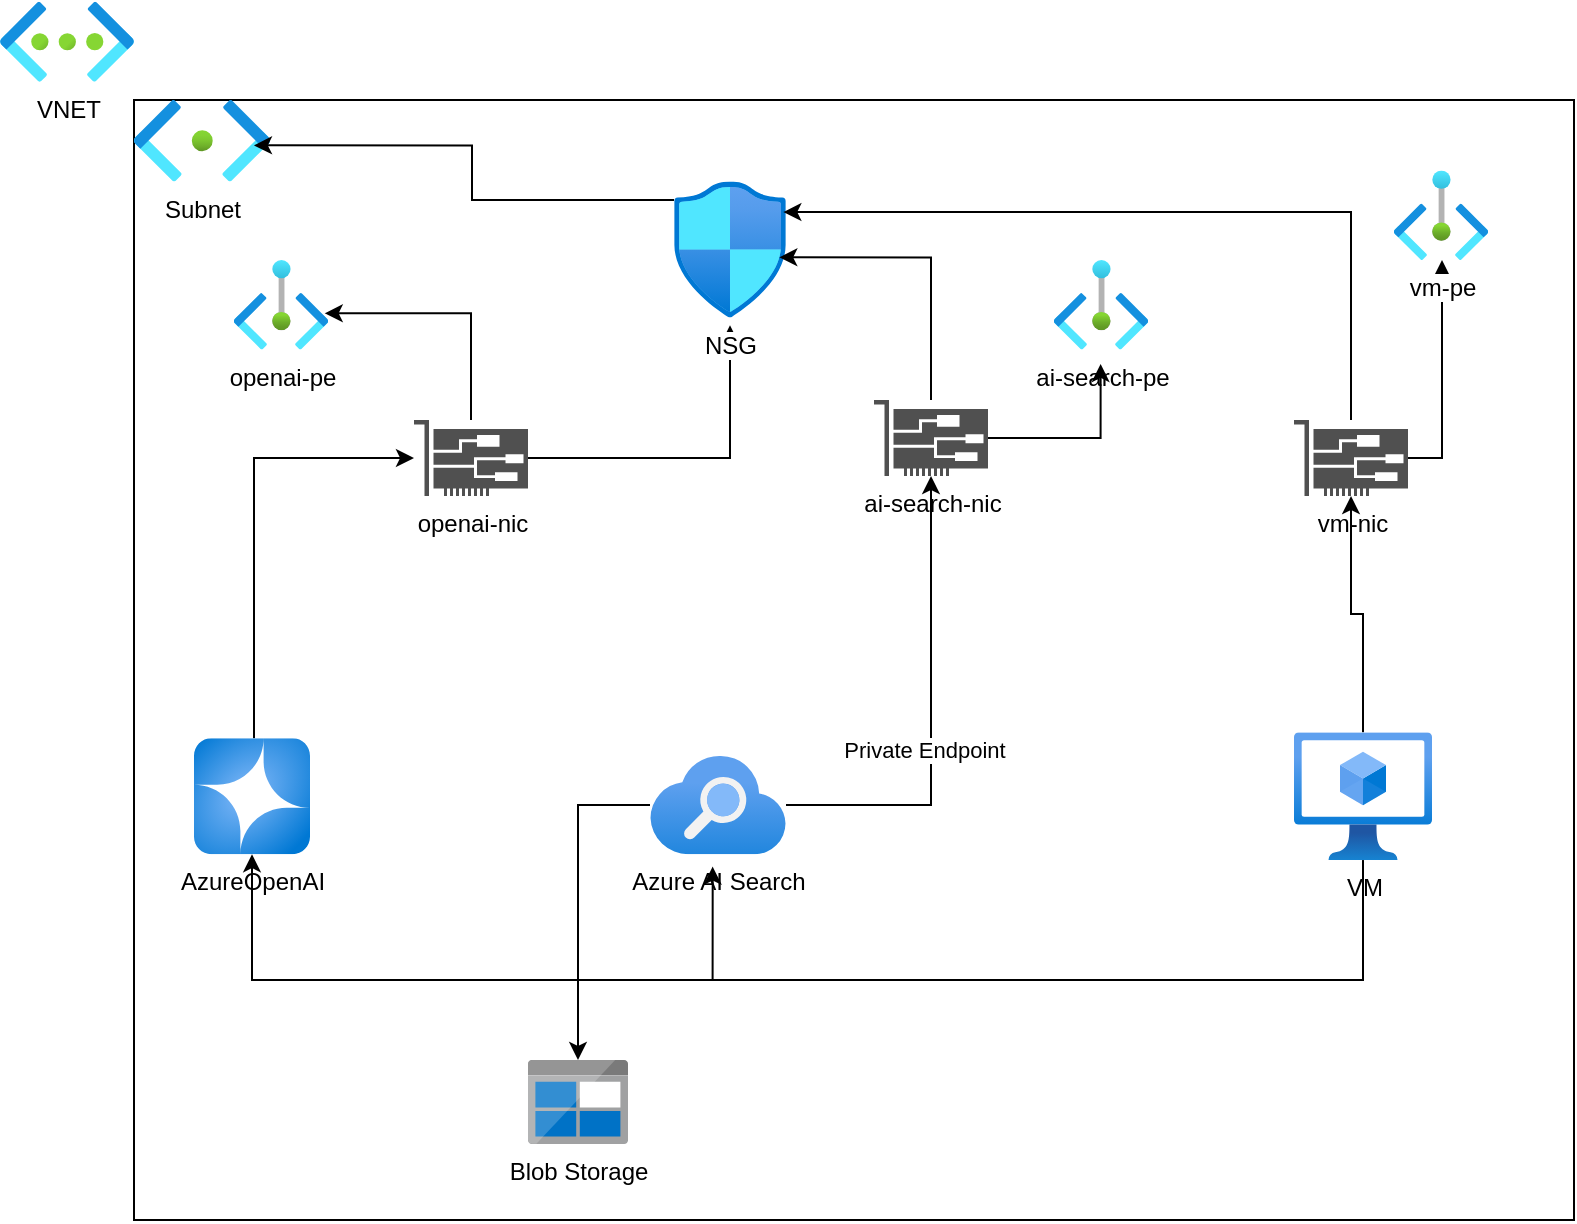 <mxfile version="24.7.8">
  <diagram name="Page-1" id="pNB6YTPHygIQqV_gcMet">
    <mxGraphModel dx="1591" dy="734" grid="1" gridSize="10" guides="1" tooltips="1" connect="1" arrows="1" fold="1" page="1" pageScale="1" pageWidth="850" pageHeight="1100" math="0" shadow="0">
      <root>
        <mxCell id="0" />
        <mxCell id="1" parent="0" />
        <mxCell id="n0TxCWr0rLMN9Z2DF69--9" value="" style="rounded=0;whiteSpace=wrap;html=1;" parent="1" vertex="1">
          <mxGeometry x="90" y="80" width="720" height="560" as="geometry" />
        </mxCell>
        <mxCell id="n0TxCWr0rLMN9Z2DF69--18" style="edgeStyle=orthogonalEdgeStyle;rounded=0;orthogonalLoop=1;jettySize=auto;html=1;" parent="1" source="n0TxCWr0rLMN9Z2DF69--1" target="n0TxCWr0rLMN9Z2DF69--15" edge="1">
          <mxGeometry relative="1" as="geometry">
            <Array as="points">
              <mxPoint x="150" y="259" />
            </Array>
          </mxGeometry>
        </mxCell>
        <mxCell id="n0TxCWr0rLMN9Z2DF69--1" value="AzureOpenAI" style="image;aspect=fixed;html=1;points=[];align=center;fontSize=12;image=img/lib/azure2/ai_machine_learning/Azure_OpenAI.svg;" parent="1" vertex="1">
          <mxGeometry x="120" y="399.12" width="58" height="58" as="geometry" />
        </mxCell>
        <mxCell id="n0TxCWr0rLMN9Z2DF69--11" style="edgeStyle=orthogonalEdgeStyle;rounded=0;orthogonalLoop=1;jettySize=auto;html=1;" parent="1" source="n0TxCWr0rLMN9Z2DF69--3" target="n0TxCWr0rLMN9Z2DF69--23" edge="1">
          <mxGeometry relative="1" as="geometry" />
        </mxCell>
        <mxCell id="n0TxCWr0rLMN9Z2DF69--12" value="Private Endpoint" style="edgeLabel;html=1;align=center;verticalAlign=middle;resizable=0;points=[];" parent="n0TxCWr0rLMN9Z2DF69--11" vertex="1" connectable="0">
          <mxGeometry x="-0.15" y="4" relative="1" as="geometry">
            <mxPoint as="offset" />
          </mxGeometry>
        </mxCell>
        <mxCell id="aamb5PKyJX-y6ZS0TPWX-3" style="edgeStyle=orthogonalEdgeStyle;rounded=0;orthogonalLoop=1;jettySize=auto;html=1;" edge="1" parent="1" source="n0TxCWr0rLMN9Z2DF69--3" target="aamb5PKyJX-y6ZS0TPWX-1">
          <mxGeometry relative="1" as="geometry" />
        </mxCell>
        <mxCell id="n0TxCWr0rLMN9Z2DF69--3" value="Azure AI Search&lt;div&gt;&lt;br&gt;&lt;/div&gt;" style="image;aspect=fixed;html=1;points=[];align=center;fontSize=12;image=img/lib/azure2/app_services/Search_Services.svg;" parent="1" vertex="1">
          <mxGeometry x="348" y="408" width="68" height="49.12" as="geometry" />
        </mxCell>
        <mxCell id="n0TxCWr0rLMN9Z2DF69--5" value="VNET" style="image;aspect=fixed;html=1;points=[];align=center;fontSize=12;image=img/lib/azure2/networking/Virtual_Networks.svg;" parent="1" vertex="1">
          <mxGeometry x="23" y="30.88" width="67" height="40" as="geometry" />
        </mxCell>
        <mxCell id="n0TxCWr0rLMN9Z2DF69--6" value="Subnet" style="image;aspect=fixed;html=1;points=[];align=center;fontSize=12;image=img/lib/azure2/networking/Subnet.svg;" parent="1" vertex="1">
          <mxGeometry x="90" y="80" width="68" height="40.72" as="geometry" />
        </mxCell>
        <mxCell id="n0TxCWr0rLMN9Z2DF69--13" style="edgeStyle=orthogonalEdgeStyle;rounded=0;orthogonalLoop=1;jettySize=auto;html=1;entryX=0.5;entryY=1.058;entryDx=0;entryDy=0;entryPerimeter=0;" parent="1" source="n0TxCWr0rLMN9Z2DF69--15" target="n0TxCWr0rLMN9Z2DF69--19" edge="1">
          <mxGeometry relative="1" as="geometry" />
        </mxCell>
        <mxCell id="n0TxCWr0rLMN9Z2DF69--15" value="openai-nic" style="sketch=0;pointerEvents=1;shadow=0;dashed=0;html=1;strokeColor=none;fillColor=#505050;labelPosition=center;verticalLabelPosition=bottom;verticalAlign=top;outlineConnect=0;align=center;shape=mxgraph.office.devices.nic;" parent="1" vertex="1">
          <mxGeometry x="230" y="240" width="57" height="38" as="geometry" />
        </mxCell>
        <mxCell id="n0TxCWr0rLMN9Z2DF69--19" value="NSG" style="image;aspect=fixed;html=1;points=[];align=center;fontSize=12;image=img/lib/azure2/networking/Network_Security_Groups.svg;" parent="1" vertex="1">
          <mxGeometry x="360" y="120.72" width="56.0" height="68" as="geometry" />
        </mxCell>
        <mxCell id="n0TxCWr0rLMN9Z2DF69--22" style="edgeStyle=orthogonalEdgeStyle;rounded=0;orthogonalLoop=1;jettySize=auto;html=1;entryX=0.882;entryY=0.557;entryDx=0;entryDy=0;entryPerimeter=0;" parent="1" source="n0TxCWr0rLMN9Z2DF69--19" target="n0TxCWr0rLMN9Z2DF69--6" edge="1">
          <mxGeometry relative="1" as="geometry">
            <Array as="points">
              <mxPoint x="259" y="130" />
              <mxPoint x="259" y="103" />
            </Array>
          </mxGeometry>
        </mxCell>
        <mxCell id="n0TxCWr0rLMN9Z2DF69--23" value="ai-search-nic" style="sketch=0;pointerEvents=1;shadow=0;dashed=0;html=1;strokeColor=none;fillColor=#505050;labelPosition=center;verticalLabelPosition=bottom;verticalAlign=top;outlineConnect=0;align=center;shape=mxgraph.office.devices.nic;" parent="1" vertex="1">
          <mxGeometry x="460" y="230" width="57" height="38" as="geometry" />
        </mxCell>
        <mxCell id="n0TxCWr0rLMN9Z2DF69--24" style="edgeStyle=orthogonalEdgeStyle;rounded=0;orthogonalLoop=1;jettySize=auto;html=1;entryX=0.94;entryY=0.558;entryDx=0;entryDy=0;entryPerimeter=0;" parent="1" source="n0TxCWr0rLMN9Z2DF69--23" target="n0TxCWr0rLMN9Z2DF69--19" edge="1">
          <mxGeometry relative="1" as="geometry">
            <Array as="points">
              <mxPoint x="489" y="159" />
            </Array>
          </mxGeometry>
        </mxCell>
        <mxCell id="n0TxCWr0rLMN9Z2DF69--27" value="openai-pe" style="image;aspect=fixed;html=1;points=[];align=center;fontSize=12;image=img/lib/azure2/other/Private_Endpoints.svg;" parent="1" vertex="1">
          <mxGeometry x="140" y="160.0" width="47" height="44.71" as="geometry" />
        </mxCell>
        <mxCell id="n0TxCWr0rLMN9Z2DF69--29" style="edgeStyle=orthogonalEdgeStyle;rounded=0;orthogonalLoop=1;jettySize=auto;html=1;entryX=0.965;entryY=0.596;entryDx=0;entryDy=0;entryPerimeter=0;" parent="1" source="n0TxCWr0rLMN9Z2DF69--15" target="n0TxCWr0rLMN9Z2DF69--27" edge="1">
          <mxGeometry relative="1" as="geometry">
            <Array as="points">
              <mxPoint x="259" y="187" />
            </Array>
          </mxGeometry>
        </mxCell>
        <mxCell id="n0TxCWr0rLMN9Z2DF69--30" value="ai-search-pe" style="image;aspect=fixed;html=1;points=[];align=center;fontSize=12;image=img/lib/azure2/other/Private_Endpoints.svg;" parent="1" vertex="1">
          <mxGeometry x="550" y="160.0" width="47" height="44.71" as="geometry" />
        </mxCell>
        <mxCell id="n0TxCWr0rLMN9Z2DF69--31" style="edgeStyle=orthogonalEdgeStyle;rounded=0;orthogonalLoop=1;jettySize=auto;html=1;entryX=0.496;entryY=1.163;entryDx=0;entryDy=0;entryPerimeter=0;" parent="1" source="n0TxCWr0rLMN9Z2DF69--23" target="n0TxCWr0rLMN9Z2DF69--30" edge="1">
          <mxGeometry relative="1" as="geometry" />
        </mxCell>
        <mxCell id="n0TxCWr0rLMN9Z2DF69--35" style="edgeStyle=orthogonalEdgeStyle;rounded=0;orthogonalLoop=1;jettySize=auto;html=1;" parent="1" source="n0TxCWr0rLMN9Z2DF69--32" target="n0TxCWr0rLMN9Z2DF69--33" edge="1">
          <mxGeometry relative="1" as="geometry" />
        </mxCell>
        <mxCell id="1RJ5qc3_6vTALoHgXvLh-2" style="edgeStyle=orthogonalEdgeStyle;rounded=0;orthogonalLoop=1;jettySize=auto;html=1;" parent="1" source="n0TxCWr0rLMN9Z2DF69--32" target="n0TxCWr0rLMN9Z2DF69--1" edge="1">
          <mxGeometry relative="1" as="geometry">
            <Array as="points">
              <mxPoint x="705" y="520" />
              <mxPoint x="149" y="520" />
            </Array>
          </mxGeometry>
        </mxCell>
        <mxCell id="n0TxCWr0rLMN9Z2DF69--32" value="VM" style="image;aspect=fixed;html=1;points=[];align=center;fontSize=12;image=img/lib/azure2/compute/Virtual_Machines_Classic.svg;" parent="1" vertex="1">
          <mxGeometry x="670" y="396.12" width="69" height="64" as="geometry" />
        </mxCell>
        <mxCell id="n0TxCWr0rLMN9Z2DF69--37" style="edgeStyle=orthogonalEdgeStyle;rounded=0;orthogonalLoop=1;jettySize=auto;html=1;" parent="1" source="n0TxCWr0rLMN9Z2DF69--33" target="n0TxCWr0rLMN9Z2DF69--34" edge="1">
          <mxGeometry relative="1" as="geometry">
            <Array as="points">
              <mxPoint x="744" y="259" />
            </Array>
          </mxGeometry>
        </mxCell>
        <mxCell id="n0TxCWr0rLMN9Z2DF69--33" value="vm-nic" style="sketch=0;pointerEvents=1;shadow=0;dashed=0;html=1;strokeColor=none;fillColor=#505050;labelPosition=center;verticalLabelPosition=bottom;verticalAlign=top;outlineConnect=0;align=center;shape=mxgraph.office.devices.nic;" parent="1" vertex="1">
          <mxGeometry x="670" y="240" width="57" height="38" as="geometry" />
        </mxCell>
        <mxCell id="n0TxCWr0rLMN9Z2DF69--34" value="vm-pe" style="image;aspect=fixed;html=1;points=[];align=center;fontSize=12;image=img/lib/azure2/other/Private_Endpoints.svg;" parent="1" vertex="1">
          <mxGeometry x="720" y="115.29" width="47" height="44.71" as="geometry" />
        </mxCell>
        <mxCell id="n0TxCWr0rLMN9Z2DF69--36" style="edgeStyle=orthogonalEdgeStyle;rounded=0;orthogonalLoop=1;jettySize=auto;html=1;entryX=0.976;entryY=0.225;entryDx=0;entryDy=0;entryPerimeter=0;" parent="1" source="n0TxCWr0rLMN9Z2DF69--33" target="n0TxCWr0rLMN9Z2DF69--19" edge="1">
          <mxGeometry relative="1" as="geometry">
            <Array as="points">
              <mxPoint x="699" y="136" />
            </Array>
          </mxGeometry>
        </mxCell>
        <mxCell id="1RJ5qc3_6vTALoHgXvLh-1" style="edgeStyle=orthogonalEdgeStyle;rounded=0;orthogonalLoop=1;jettySize=auto;html=1;entryX=0.461;entryY=1.126;entryDx=0;entryDy=0;entryPerimeter=0;" parent="1" source="n0TxCWr0rLMN9Z2DF69--32" target="n0TxCWr0rLMN9Z2DF69--3" edge="1">
          <mxGeometry relative="1" as="geometry">
            <Array as="points">
              <mxPoint x="705" y="520" />
              <mxPoint x="379" y="520" />
            </Array>
          </mxGeometry>
        </mxCell>
        <mxCell id="aamb5PKyJX-y6ZS0TPWX-1" value="Blob Storage" style="image;sketch=0;aspect=fixed;html=1;points=[];align=center;fontSize=12;image=img/lib/mscae/BlobBlock.svg;" vertex="1" parent="1">
          <mxGeometry x="287" y="560" width="50" height="42" as="geometry" />
        </mxCell>
      </root>
    </mxGraphModel>
  </diagram>
</mxfile>
